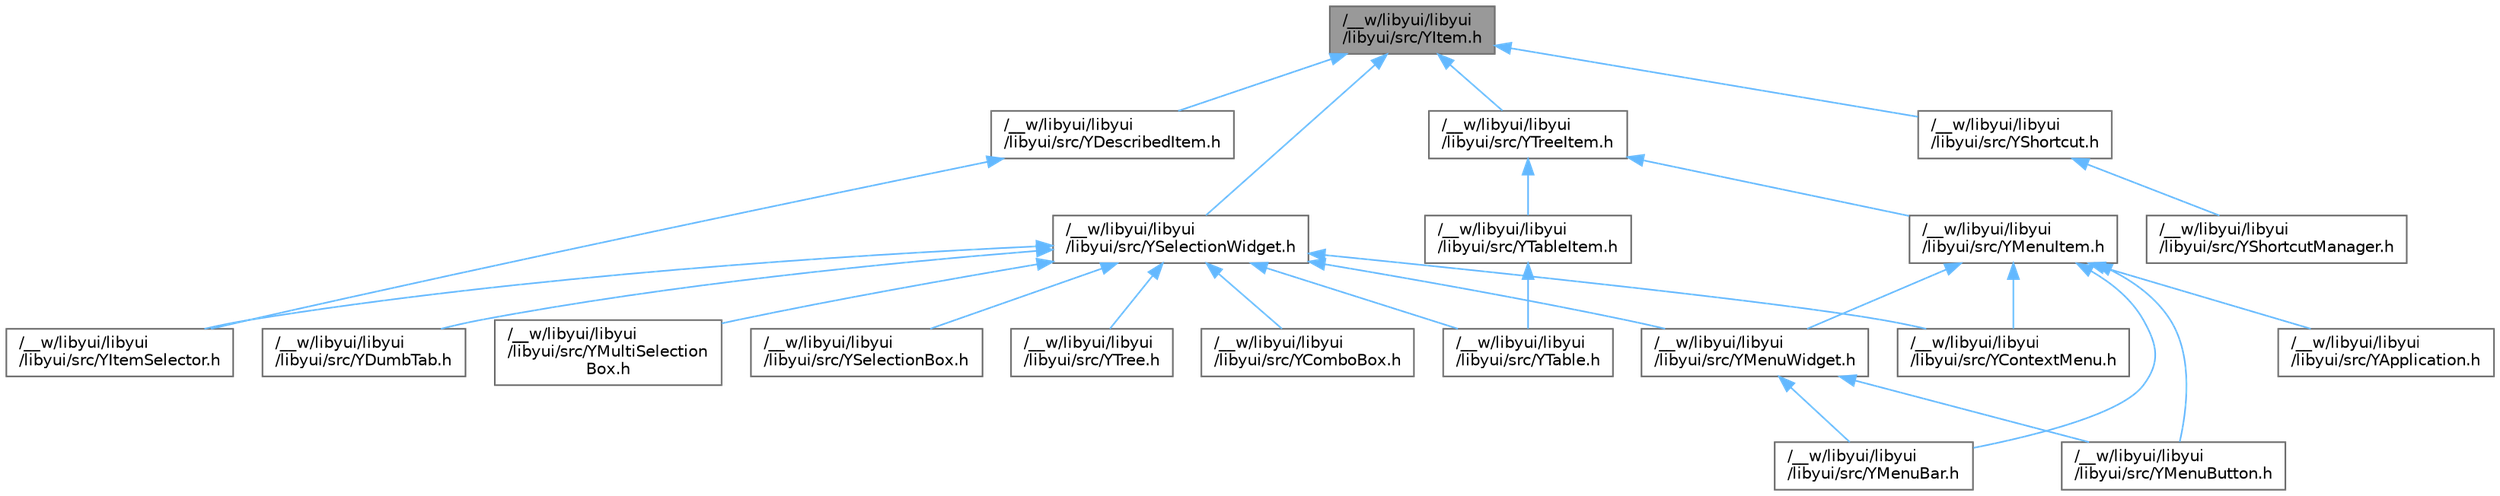 digraph "/__w/libyui/libyui/libyui/src/YItem.h"
{
 // LATEX_PDF_SIZE
  bgcolor="transparent";
  edge [fontname=Helvetica,fontsize=10,labelfontname=Helvetica,labelfontsize=10];
  node [fontname=Helvetica,fontsize=10,shape=box,height=0.2,width=0.4];
  Node1 [id="Node000001",label="/__w/libyui/libyui\l/libyui/src/YItem.h",height=0.2,width=0.4,color="gray40", fillcolor="grey60", style="filled", fontcolor="black",tooltip=" "];
  Node1 -> Node2 [id="edge1_Node000001_Node000002",dir="back",color="steelblue1",style="solid",tooltip=" "];
  Node2 [id="Node000002",label="/__w/libyui/libyui\l/libyui/src/YDescribedItem.h",height=0.2,width=0.4,color="grey40", fillcolor="white", style="filled",URL="$YDescribedItem_8h_source.html",tooltip=" "];
  Node2 -> Node3 [id="edge2_Node000002_Node000003",dir="back",color="steelblue1",style="solid",tooltip=" "];
  Node3 [id="Node000003",label="/__w/libyui/libyui\l/libyui/src/YItemSelector.h",height=0.2,width=0.4,color="grey40", fillcolor="white", style="filled",URL="$YItemSelector_8h_source.html",tooltip=" "];
  Node1 -> Node4 [id="edge3_Node000001_Node000004",dir="back",color="steelblue1",style="solid",tooltip=" "];
  Node4 [id="Node000004",label="/__w/libyui/libyui\l/libyui/src/YSelectionWidget.h",height=0.2,width=0.4,color="grey40", fillcolor="white", style="filled",URL="$YSelectionWidget_8h_source.html",tooltip=" "];
  Node4 -> Node5 [id="edge4_Node000004_Node000005",dir="back",color="steelblue1",style="solid",tooltip=" "];
  Node5 [id="Node000005",label="/__w/libyui/libyui\l/libyui/src/YComboBox.h",height=0.2,width=0.4,color="grey40", fillcolor="white", style="filled",URL="$YComboBox_8h_source.html",tooltip=" "];
  Node4 -> Node6 [id="edge5_Node000004_Node000006",dir="back",color="steelblue1",style="solid",tooltip=" "];
  Node6 [id="Node000006",label="/__w/libyui/libyui\l/libyui/src/YContextMenu.h",height=0.2,width=0.4,color="grey40", fillcolor="white", style="filled",URL="$YContextMenu_8h_source.html",tooltip=" "];
  Node4 -> Node7 [id="edge6_Node000004_Node000007",dir="back",color="steelblue1",style="solid",tooltip=" "];
  Node7 [id="Node000007",label="/__w/libyui/libyui\l/libyui/src/YDumbTab.h",height=0.2,width=0.4,color="grey40", fillcolor="white", style="filled",URL="$YDumbTab_8h_source.html",tooltip=" "];
  Node4 -> Node3 [id="edge7_Node000004_Node000003",dir="back",color="steelblue1",style="solid",tooltip=" "];
  Node4 -> Node8 [id="edge8_Node000004_Node000008",dir="back",color="steelblue1",style="solid",tooltip=" "];
  Node8 [id="Node000008",label="/__w/libyui/libyui\l/libyui/src/YMenuWidget.h",height=0.2,width=0.4,color="grey40", fillcolor="white", style="filled",URL="$YMenuWidget_8h_source.html",tooltip=" "];
  Node8 -> Node9 [id="edge9_Node000008_Node000009",dir="back",color="steelblue1",style="solid",tooltip=" "];
  Node9 [id="Node000009",label="/__w/libyui/libyui\l/libyui/src/YMenuBar.h",height=0.2,width=0.4,color="grey40", fillcolor="white", style="filled",URL="$YMenuBar_8h_source.html",tooltip=" "];
  Node8 -> Node10 [id="edge10_Node000008_Node000010",dir="back",color="steelblue1",style="solid",tooltip=" "];
  Node10 [id="Node000010",label="/__w/libyui/libyui\l/libyui/src/YMenuButton.h",height=0.2,width=0.4,color="grey40", fillcolor="white", style="filled",URL="$YMenuButton_8h_source.html",tooltip=" "];
  Node4 -> Node11 [id="edge11_Node000004_Node000011",dir="back",color="steelblue1",style="solid",tooltip=" "];
  Node11 [id="Node000011",label="/__w/libyui/libyui\l/libyui/src/YMultiSelection\lBox.h",height=0.2,width=0.4,color="grey40", fillcolor="white", style="filled",URL="$YMultiSelectionBox_8h_source.html",tooltip=" "];
  Node4 -> Node12 [id="edge12_Node000004_Node000012",dir="back",color="steelblue1",style="solid",tooltip=" "];
  Node12 [id="Node000012",label="/__w/libyui/libyui\l/libyui/src/YSelectionBox.h",height=0.2,width=0.4,color="grey40", fillcolor="white", style="filled",URL="$YSelectionBox_8h_source.html",tooltip=" "];
  Node4 -> Node13 [id="edge13_Node000004_Node000013",dir="back",color="steelblue1",style="solid",tooltip=" "];
  Node13 [id="Node000013",label="/__w/libyui/libyui\l/libyui/src/YTable.h",height=0.2,width=0.4,color="grey40", fillcolor="white", style="filled",URL="$YTable_8h_source.html",tooltip=" "];
  Node4 -> Node14 [id="edge14_Node000004_Node000014",dir="back",color="steelblue1",style="solid",tooltip=" "];
  Node14 [id="Node000014",label="/__w/libyui/libyui\l/libyui/src/YTree.h",height=0.2,width=0.4,color="grey40", fillcolor="white", style="filled",URL="$YTree_8h_source.html",tooltip=" "];
  Node1 -> Node15 [id="edge15_Node000001_Node000015",dir="back",color="steelblue1",style="solid",tooltip=" "];
  Node15 [id="Node000015",label="/__w/libyui/libyui\l/libyui/src/YShortcut.h",height=0.2,width=0.4,color="grey40", fillcolor="white", style="filled",URL="$YShortcut_8h_source.html",tooltip=" "];
  Node15 -> Node16 [id="edge16_Node000015_Node000016",dir="back",color="steelblue1",style="solid",tooltip=" "];
  Node16 [id="Node000016",label="/__w/libyui/libyui\l/libyui/src/YShortcutManager.h",height=0.2,width=0.4,color="grey40", fillcolor="white", style="filled",URL="$YShortcutManager_8h_source.html",tooltip=" "];
  Node1 -> Node17 [id="edge17_Node000001_Node000017",dir="back",color="steelblue1",style="solid",tooltip=" "];
  Node17 [id="Node000017",label="/__w/libyui/libyui\l/libyui/src/YTreeItem.h",height=0.2,width=0.4,color="grey40", fillcolor="white", style="filled",URL="$YTreeItem_8h_source.html",tooltip=" "];
  Node17 -> Node18 [id="edge18_Node000017_Node000018",dir="back",color="steelblue1",style="solid",tooltip=" "];
  Node18 [id="Node000018",label="/__w/libyui/libyui\l/libyui/src/YMenuItem.h",height=0.2,width=0.4,color="grey40", fillcolor="white", style="filled",URL="$YMenuItem_8h_source.html",tooltip=" "];
  Node18 -> Node19 [id="edge19_Node000018_Node000019",dir="back",color="steelblue1",style="solid",tooltip=" "];
  Node19 [id="Node000019",label="/__w/libyui/libyui\l/libyui/src/YApplication.h",height=0.2,width=0.4,color="grey40", fillcolor="white", style="filled",URL="$YApplication_8h_source.html",tooltip=" "];
  Node18 -> Node6 [id="edge20_Node000018_Node000006",dir="back",color="steelblue1",style="solid",tooltip=" "];
  Node18 -> Node9 [id="edge21_Node000018_Node000009",dir="back",color="steelblue1",style="solid",tooltip=" "];
  Node18 -> Node10 [id="edge22_Node000018_Node000010",dir="back",color="steelblue1",style="solid",tooltip=" "];
  Node18 -> Node8 [id="edge23_Node000018_Node000008",dir="back",color="steelblue1",style="solid",tooltip=" "];
  Node17 -> Node20 [id="edge24_Node000017_Node000020",dir="back",color="steelblue1",style="solid",tooltip=" "];
  Node20 [id="Node000020",label="/__w/libyui/libyui\l/libyui/src/YTableItem.h",height=0.2,width=0.4,color="grey40", fillcolor="white", style="filled",URL="$YTableItem_8h.html",tooltip=" "];
  Node20 -> Node13 [id="edge25_Node000020_Node000013",dir="back",color="steelblue1",style="solid",tooltip=" "];
}
